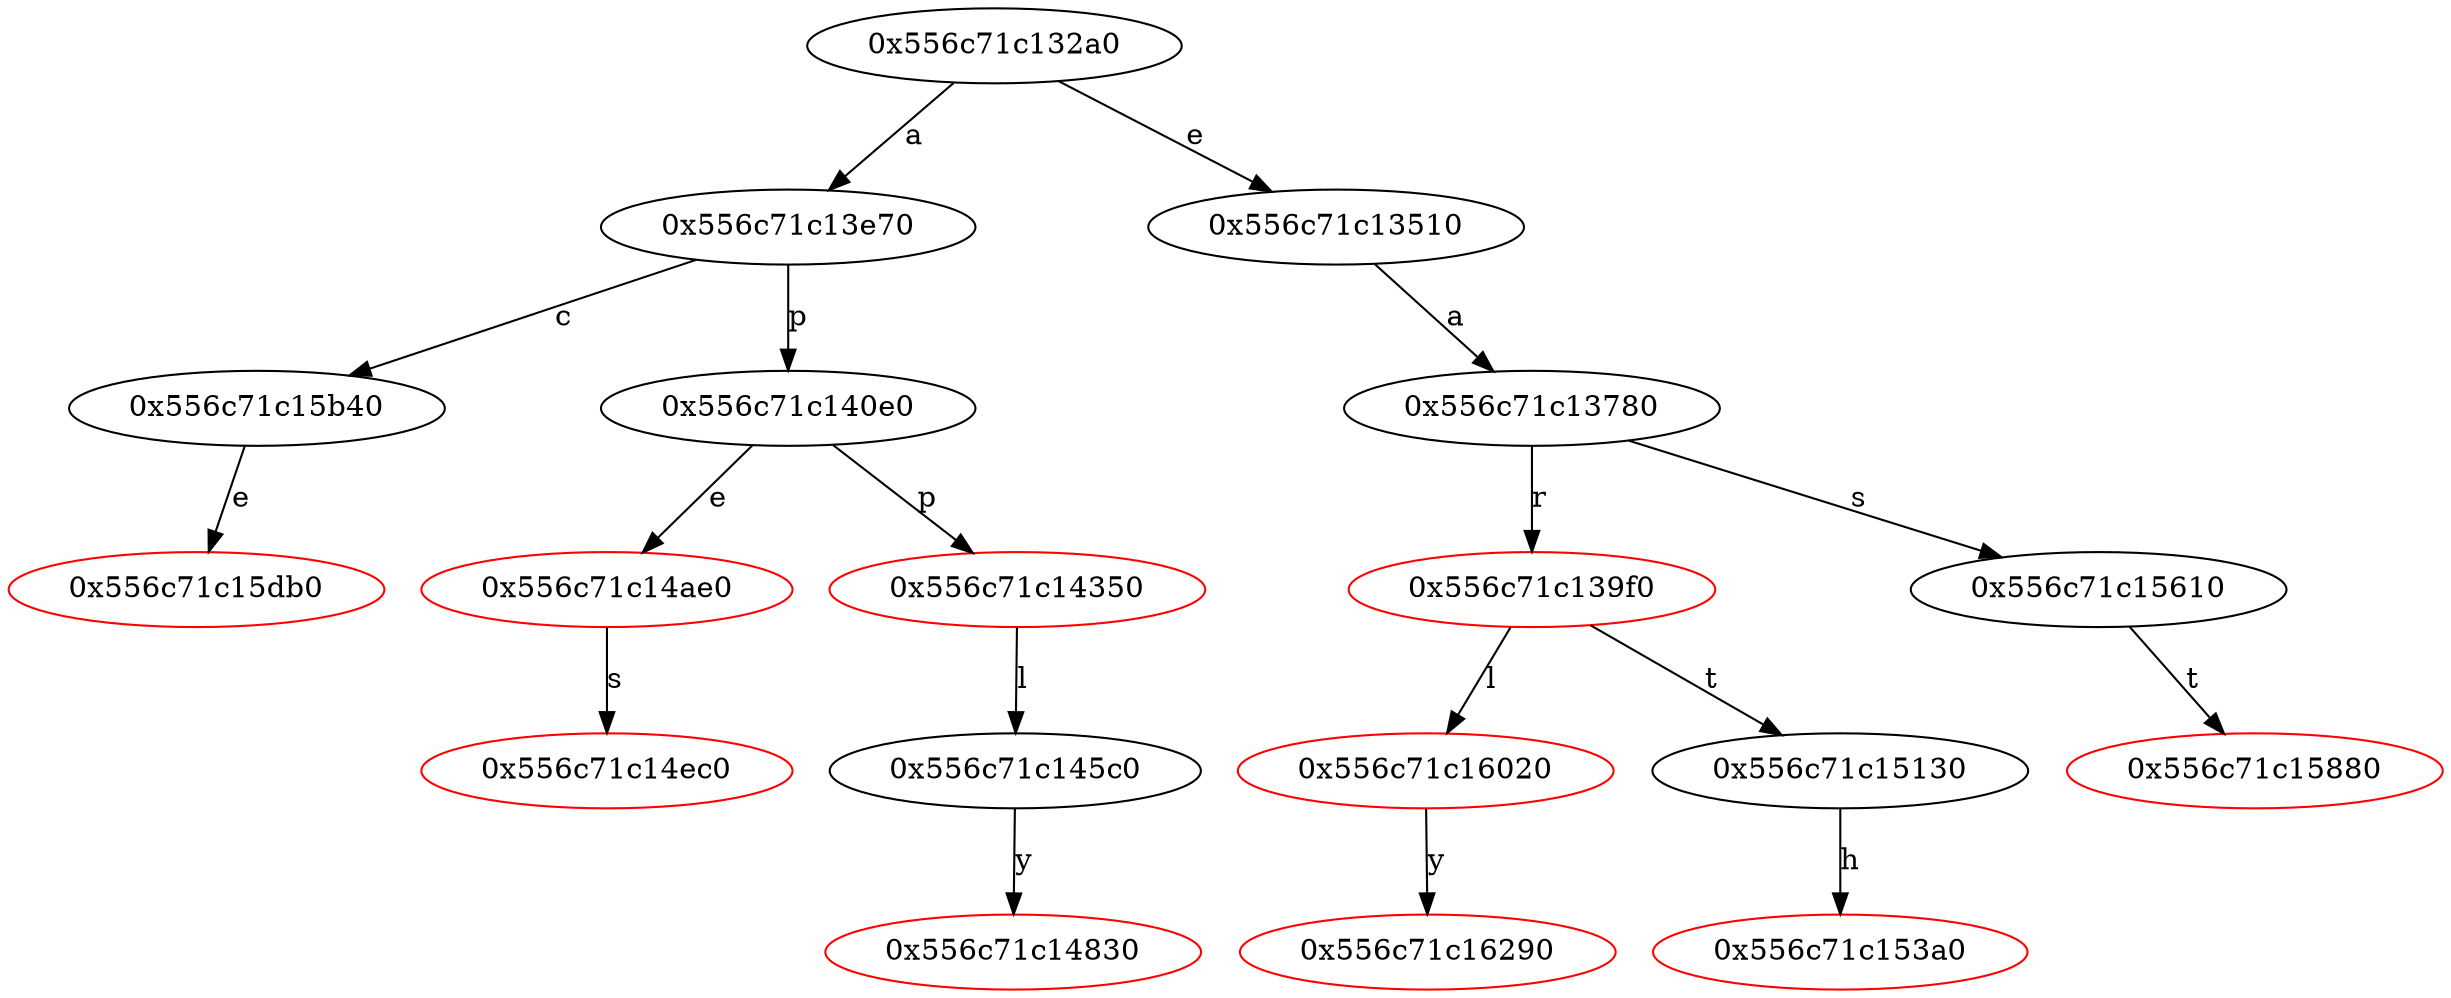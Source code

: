digraph TrieInsert {
"0x556c71c132a0" -> {"0x556c71c13e70"} [label="a"]
"0x556c71c132a0" -> {"0x556c71c13510"} [label="e"]
"0x556c71c13e70" -> {"0x556c71c15b40"} [label="c"]
"0x556c71c13e70" -> {"0x556c71c140e0"} [label="p"]
"0x556c71c13510" -> {"0x556c71c13780"} [label="a"]
"0x556c71c15b40" -> {"0x556c71c15db0"} [label="e"]
"0x556c71c140e0" -> {"0x556c71c14ae0"} [label="e"]
"0x556c71c140e0" -> {"0x556c71c14350"} [label="p"]
"0x556c71c13780" -> {"0x556c71c139f0"} [label="r"]
"0x556c71c13780" -> {"0x556c71c15610"} [label="s"]
"0x556c71c15db0" [color=red]
"0x556c71c14ae0" [color=red]
"0x556c71c14ae0" -> {"0x556c71c14ec0"} [label="s"]
"0x556c71c14350" [color=red]
"0x556c71c14350" -> {"0x556c71c145c0"} [label="l"]
"0x556c71c139f0" [color=red]
"0x556c71c139f0" -> {"0x556c71c16020"} [label="l"]
"0x556c71c139f0" -> {"0x556c71c15130"} [label="t"]
"0x556c71c15610" -> {"0x556c71c15880"} [label="t"]
"0x556c71c14ec0" [color=red]
"0x556c71c145c0" -> {"0x556c71c14830"} [label="y"]
"0x556c71c16020" [color=red]
"0x556c71c16020" -> {"0x556c71c16290"} [label="y"]
"0x556c71c15130" -> {"0x556c71c153a0"} [label="h"]
"0x556c71c15880" [color=red]
"0x556c71c14830" [color=red]
"0x556c71c16290" [color=red]
"0x556c71c153a0" [color=red]
}

